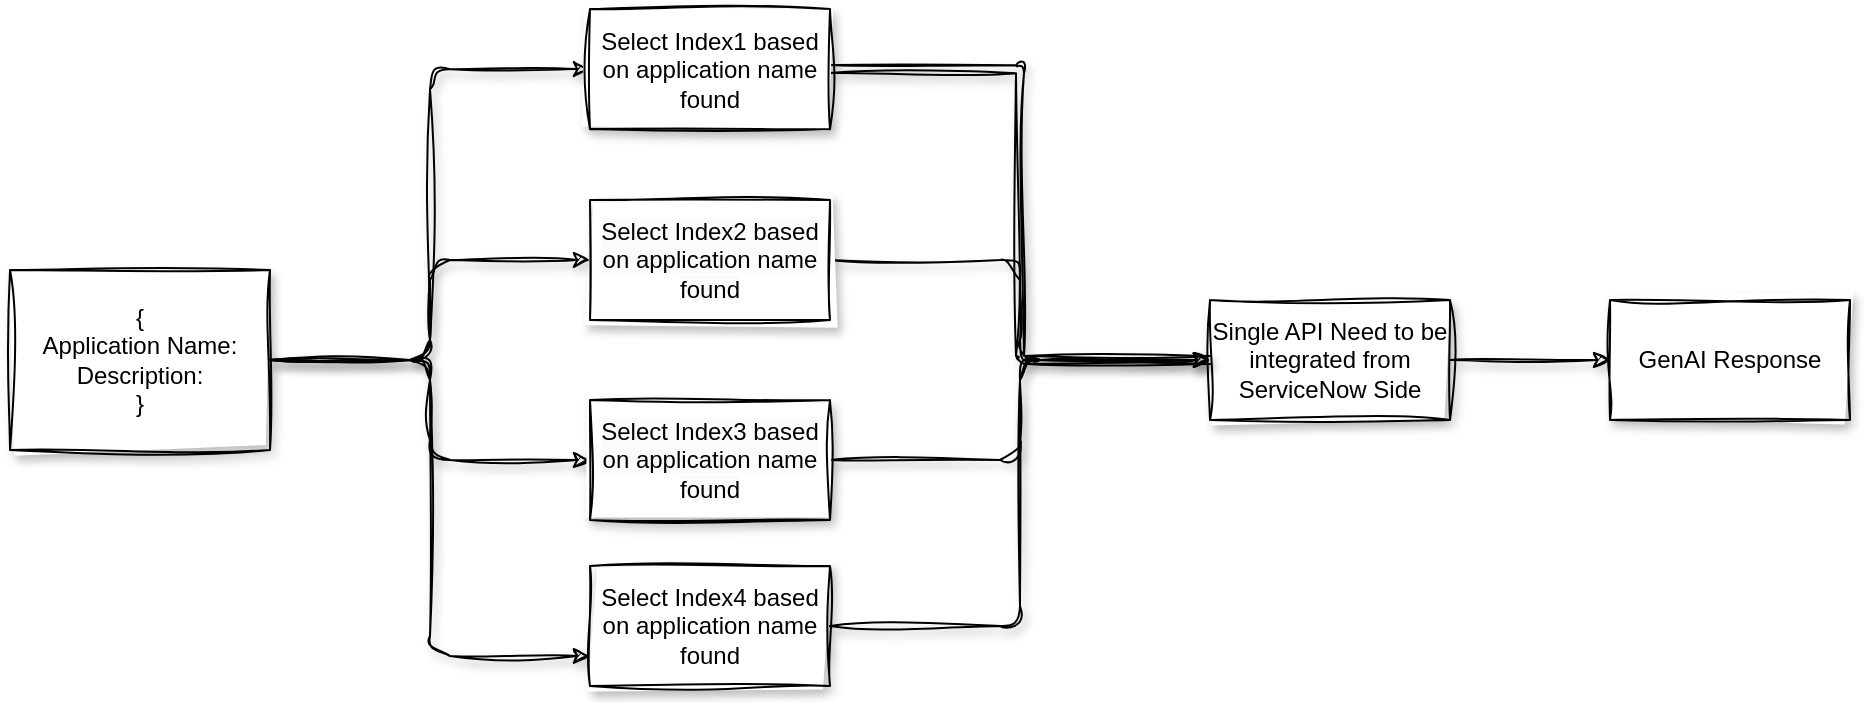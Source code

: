 <mxfile version="26.0.14">
  <diagram id="WI9T0HZ2pTsCkuznbFz-" name="Page-1">
    <mxGraphModel dx="993" dy="515" grid="1" gridSize="10" guides="1" tooltips="1" connect="1" arrows="1" fold="1" page="1" pageScale="1" pageWidth="1169" pageHeight="827" math="0" shadow="0">
      <root>
        <mxCell id="0" />
        <mxCell id="1" parent="0" />
        <mxCell id="FykbhqTIrsHI60LTdgqf-15" style="edgeStyle=orthogonalEdgeStyle;rounded=1;orthogonalLoop=1;jettySize=auto;html=1;exitX=1;exitY=0.5;exitDx=0;exitDy=0;entryX=0;entryY=0.5;entryDx=0;entryDy=0;curved=0;sketch=1;curveFitting=1;jiggle=2;shadow=1;" edge="1" parent="1" source="FykbhqTIrsHI60LTdgqf-2" target="FykbhqTIrsHI60LTdgqf-9">
          <mxGeometry relative="1" as="geometry" />
        </mxCell>
        <mxCell id="FykbhqTIrsHI60LTdgqf-16" style="edgeStyle=orthogonalEdgeStyle;rounded=1;orthogonalLoop=1;jettySize=auto;html=1;exitX=1;exitY=0.5;exitDx=0;exitDy=0;entryX=0;entryY=0.75;entryDx=0;entryDy=0;curved=0;sketch=1;curveFitting=1;jiggle=2;shadow=1;" edge="1" parent="1" source="FykbhqTIrsHI60LTdgqf-2" target="FykbhqTIrsHI60LTdgqf-6">
          <mxGeometry relative="1" as="geometry" />
        </mxCell>
        <mxCell id="FykbhqTIrsHI60LTdgqf-17" style="edgeStyle=orthogonalEdgeStyle;rounded=1;orthogonalLoop=1;jettySize=auto;html=1;exitX=1;exitY=0.5;exitDx=0;exitDy=0;entryX=0;entryY=0.5;entryDx=0;entryDy=0;curved=0;sketch=1;curveFitting=1;jiggle=2;shadow=1;" edge="1" parent="1" source="FykbhqTIrsHI60LTdgqf-2" target="FykbhqTIrsHI60LTdgqf-8">
          <mxGeometry relative="1" as="geometry" />
        </mxCell>
        <mxCell id="FykbhqTIrsHI60LTdgqf-18" style="edgeStyle=orthogonalEdgeStyle;rounded=1;orthogonalLoop=1;jettySize=auto;html=1;exitX=1;exitY=0.5;exitDx=0;exitDy=0;entryX=0;entryY=0.5;entryDx=0;entryDy=0;curved=0;sketch=1;curveFitting=1;jiggle=2;shadow=1;" edge="1" parent="1" source="FykbhqTIrsHI60LTdgqf-2" target="FykbhqTIrsHI60LTdgqf-7">
          <mxGeometry relative="1" as="geometry" />
        </mxCell>
        <mxCell id="FykbhqTIrsHI60LTdgqf-2" value="{&lt;div&gt;Application Name:&lt;div&gt;Description:&lt;/div&gt;&lt;div&gt;}&lt;/div&gt;&lt;/div&gt;" style="whiteSpace=wrap;html=1;sketch=1;curveFitting=1;jiggle=2;shadow=1;" vertex="1" parent="1">
          <mxGeometry x="190" y="235" width="130" height="90" as="geometry" />
        </mxCell>
        <mxCell id="FykbhqTIrsHI60LTdgqf-25" style="edgeStyle=orthogonalEdgeStyle;rounded=0;orthogonalLoop=1;jettySize=auto;html=1;exitX=1;exitY=0.5;exitDx=0;exitDy=0;entryX=0;entryY=0.5;entryDx=0;entryDy=0;sketch=1;curveFitting=1;jiggle=2;shadow=1;" edge="1" parent="1" source="FykbhqTIrsHI60LTdgqf-4" target="FykbhqTIrsHI60LTdgqf-24">
          <mxGeometry relative="1" as="geometry" />
        </mxCell>
        <mxCell id="FykbhqTIrsHI60LTdgqf-4" value="Single API Need to be integrated from ServiceNow Side" style="whiteSpace=wrap;html=1;sketch=1;curveFitting=1;jiggle=2;shadow=1;" vertex="1" parent="1">
          <mxGeometry x="790" y="250" width="120" height="60" as="geometry" />
        </mxCell>
        <mxCell id="FykbhqTIrsHI60LTdgqf-23" style="edgeStyle=orthogonalEdgeStyle;rounded=1;orthogonalLoop=1;jettySize=auto;html=1;exitX=1;exitY=0.5;exitDx=0;exitDy=0;entryX=0;entryY=0.5;entryDx=0;entryDy=0;curved=0;sketch=1;curveFitting=1;jiggle=2;shadow=1;" edge="1" parent="1" source="FykbhqTIrsHI60LTdgqf-6" target="FykbhqTIrsHI60LTdgqf-4">
          <mxGeometry relative="1" as="geometry" />
        </mxCell>
        <mxCell id="FykbhqTIrsHI60LTdgqf-6" value="Select Index4 based on application name found" style="whiteSpace=wrap;html=1;sketch=1;curveFitting=1;jiggle=2;shadow=1;" vertex="1" parent="1">
          <mxGeometry x="480" y="383" width="120" height="60" as="geometry" />
        </mxCell>
        <mxCell id="FykbhqTIrsHI60LTdgqf-22" style="edgeStyle=orthogonalEdgeStyle;rounded=1;orthogonalLoop=1;jettySize=auto;html=1;exitX=1;exitY=0.5;exitDx=0;exitDy=0;entryX=0;entryY=0.5;entryDx=0;entryDy=0;curved=0;sketch=1;curveFitting=1;jiggle=2;shadow=1;" edge="1" parent="1" source="FykbhqTIrsHI60LTdgqf-7" target="FykbhqTIrsHI60LTdgqf-4">
          <mxGeometry relative="1" as="geometry" />
        </mxCell>
        <mxCell id="FykbhqTIrsHI60LTdgqf-7" value="&lt;br&gt;&lt;span style=&quot;color: rgb(0, 0, 0); font-family: Helvetica; font-size: 12px; font-style: normal; font-variant-ligatures: normal; font-variant-caps: normal; font-weight: 400; letter-spacing: normal; orphans: 2; text-align: center; text-indent: 0px; text-transform: none; widows: 2; word-spacing: 0px; -webkit-text-stroke-width: 0px; white-space: normal; background-color: rgb(251, 251, 251); text-decoration-thickness: initial; text-decoration-style: initial; text-decoration-color: initial; float: none; display: inline !important;&quot;&gt;Select Index3 based on application name found&lt;/span&gt;&lt;div&gt;&lt;br/&gt;&lt;/div&gt;" style="whiteSpace=wrap;html=1;sketch=1;curveFitting=1;jiggle=2;shadow=1;" vertex="1" parent="1">
          <mxGeometry x="480" y="300" width="120" height="60" as="geometry" />
        </mxCell>
        <mxCell id="FykbhqTIrsHI60LTdgqf-21" style="edgeStyle=orthogonalEdgeStyle;rounded=1;orthogonalLoop=1;jettySize=auto;html=1;exitX=1;exitY=0.5;exitDx=0;exitDy=0;entryX=0;entryY=0.5;entryDx=0;entryDy=0;curved=0;sketch=1;curveFitting=1;jiggle=2;shadow=1;" edge="1" parent="1" source="FykbhqTIrsHI60LTdgqf-8" target="FykbhqTIrsHI60LTdgqf-4">
          <mxGeometry relative="1" as="geometry" />
        </mxCell>
        <mxCell id="FykbhqTIrsHI60LTdgqf-8" value="&lt;br&gt;&lt;span style=&quot;color: rgb(0, 0, 0); font-family: Helvetica; font-size: 12px; font-style: normal; font-variant-ligatures: normal; font-variant-caps: normal; font-weight: 400; letter-spacing: normal; orphans: 2; text-align: center; text-indent: 0px; text-transform: none; widows: 2; word-spacing: 0px; -webkit-text-stroke-width: 0px; white-space: normal; background-color: rgb(251, 251, 251); text-decoration-thickness: initial; text-decoration-style: initial; text-decoration-color: initial; float: none; display: inline !important;&quot;&gt;Select Index2 based on application name found&lt;/span&gt;&lt;div&gt;&lt;br/&gt;&lt;/div&gt;" style="whiteSpace=wrap;html=1;sketch=1;curveFitting=1;jiggle=2;shadow=1;" vertex="1" parent="1">
          <mxGeometry x="480" y="200" width="120" height="60" as="geometry" />
        </mxCell>
        <mxCell id="FykbhqTIrsHI60LTdgqf-19" style="edgeStyle=orthogonalEdgeStyle;rounded=1;orthogonalLoop=1;jettySize=auto;html=1;exitX=1;exitY=0.5;exitDx=0;exitDy=0;entryX=0;entryY=0.5;entryDx=0;entryDy=0;curved=0;shape=link;sketch=1;curveFitting=1;jiggle=2;shadow=1;" edge="1" parent="1" source="FykbhqTIrsHI60LTdgqf-9" target="FykbhqTIrsHI60LTdgqf-4">
          <mxGeometry relative="1" as="geometry" />
        </mxCell>
        <mxCell id="FykbhqTIrsHI60LTdgqf-9" value="Select Index1 based on application name found" style="whiteSpace=wrap;html=1;sketch=1;curveFitting=1;jiggle=2;shadow=1;" vertex="1" parent="1">
          <mxGeometry x="480" y="104.56" width="120" height="60" as="geometry" />
        </mxCell>
        <mxCell id="FykbhqTIrsHI60LTdgqf-24" value="GenAI Response" style="whiteSpace=wrap;html=1;sketch=1;curveFitting=1;jiggle=2;shadow=1;" vertex="1" parent="1">
          <mxGeometry x="990" y="250" width="120" height="60" as="geometry" />
        </mxCell>
      </root>
    </mxGraphModel>
  </diagram>
</mxfile>
